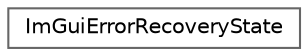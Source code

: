 digraph "类继承关系图"
{
 // LATEX_PDF_SIZE
  bgcolor="transparent";
  edge [fontname=Helvetica,fontsize=10,labelfontname=Helvetica,labelfontsize=10];
  node [fontname=Helvetica,fontsize=10,shape=box,height=0.2,width=0.4];
  rankdir="LR";
  Node0 [id="Node000000",label="ImGuiErrorRecoveryState",height=0.2,width=0.4,color="grey40", fillcolor="white", style="filled",URL="$struct_im_gui_error_recovery_state.html",tooltip=" "];
}
